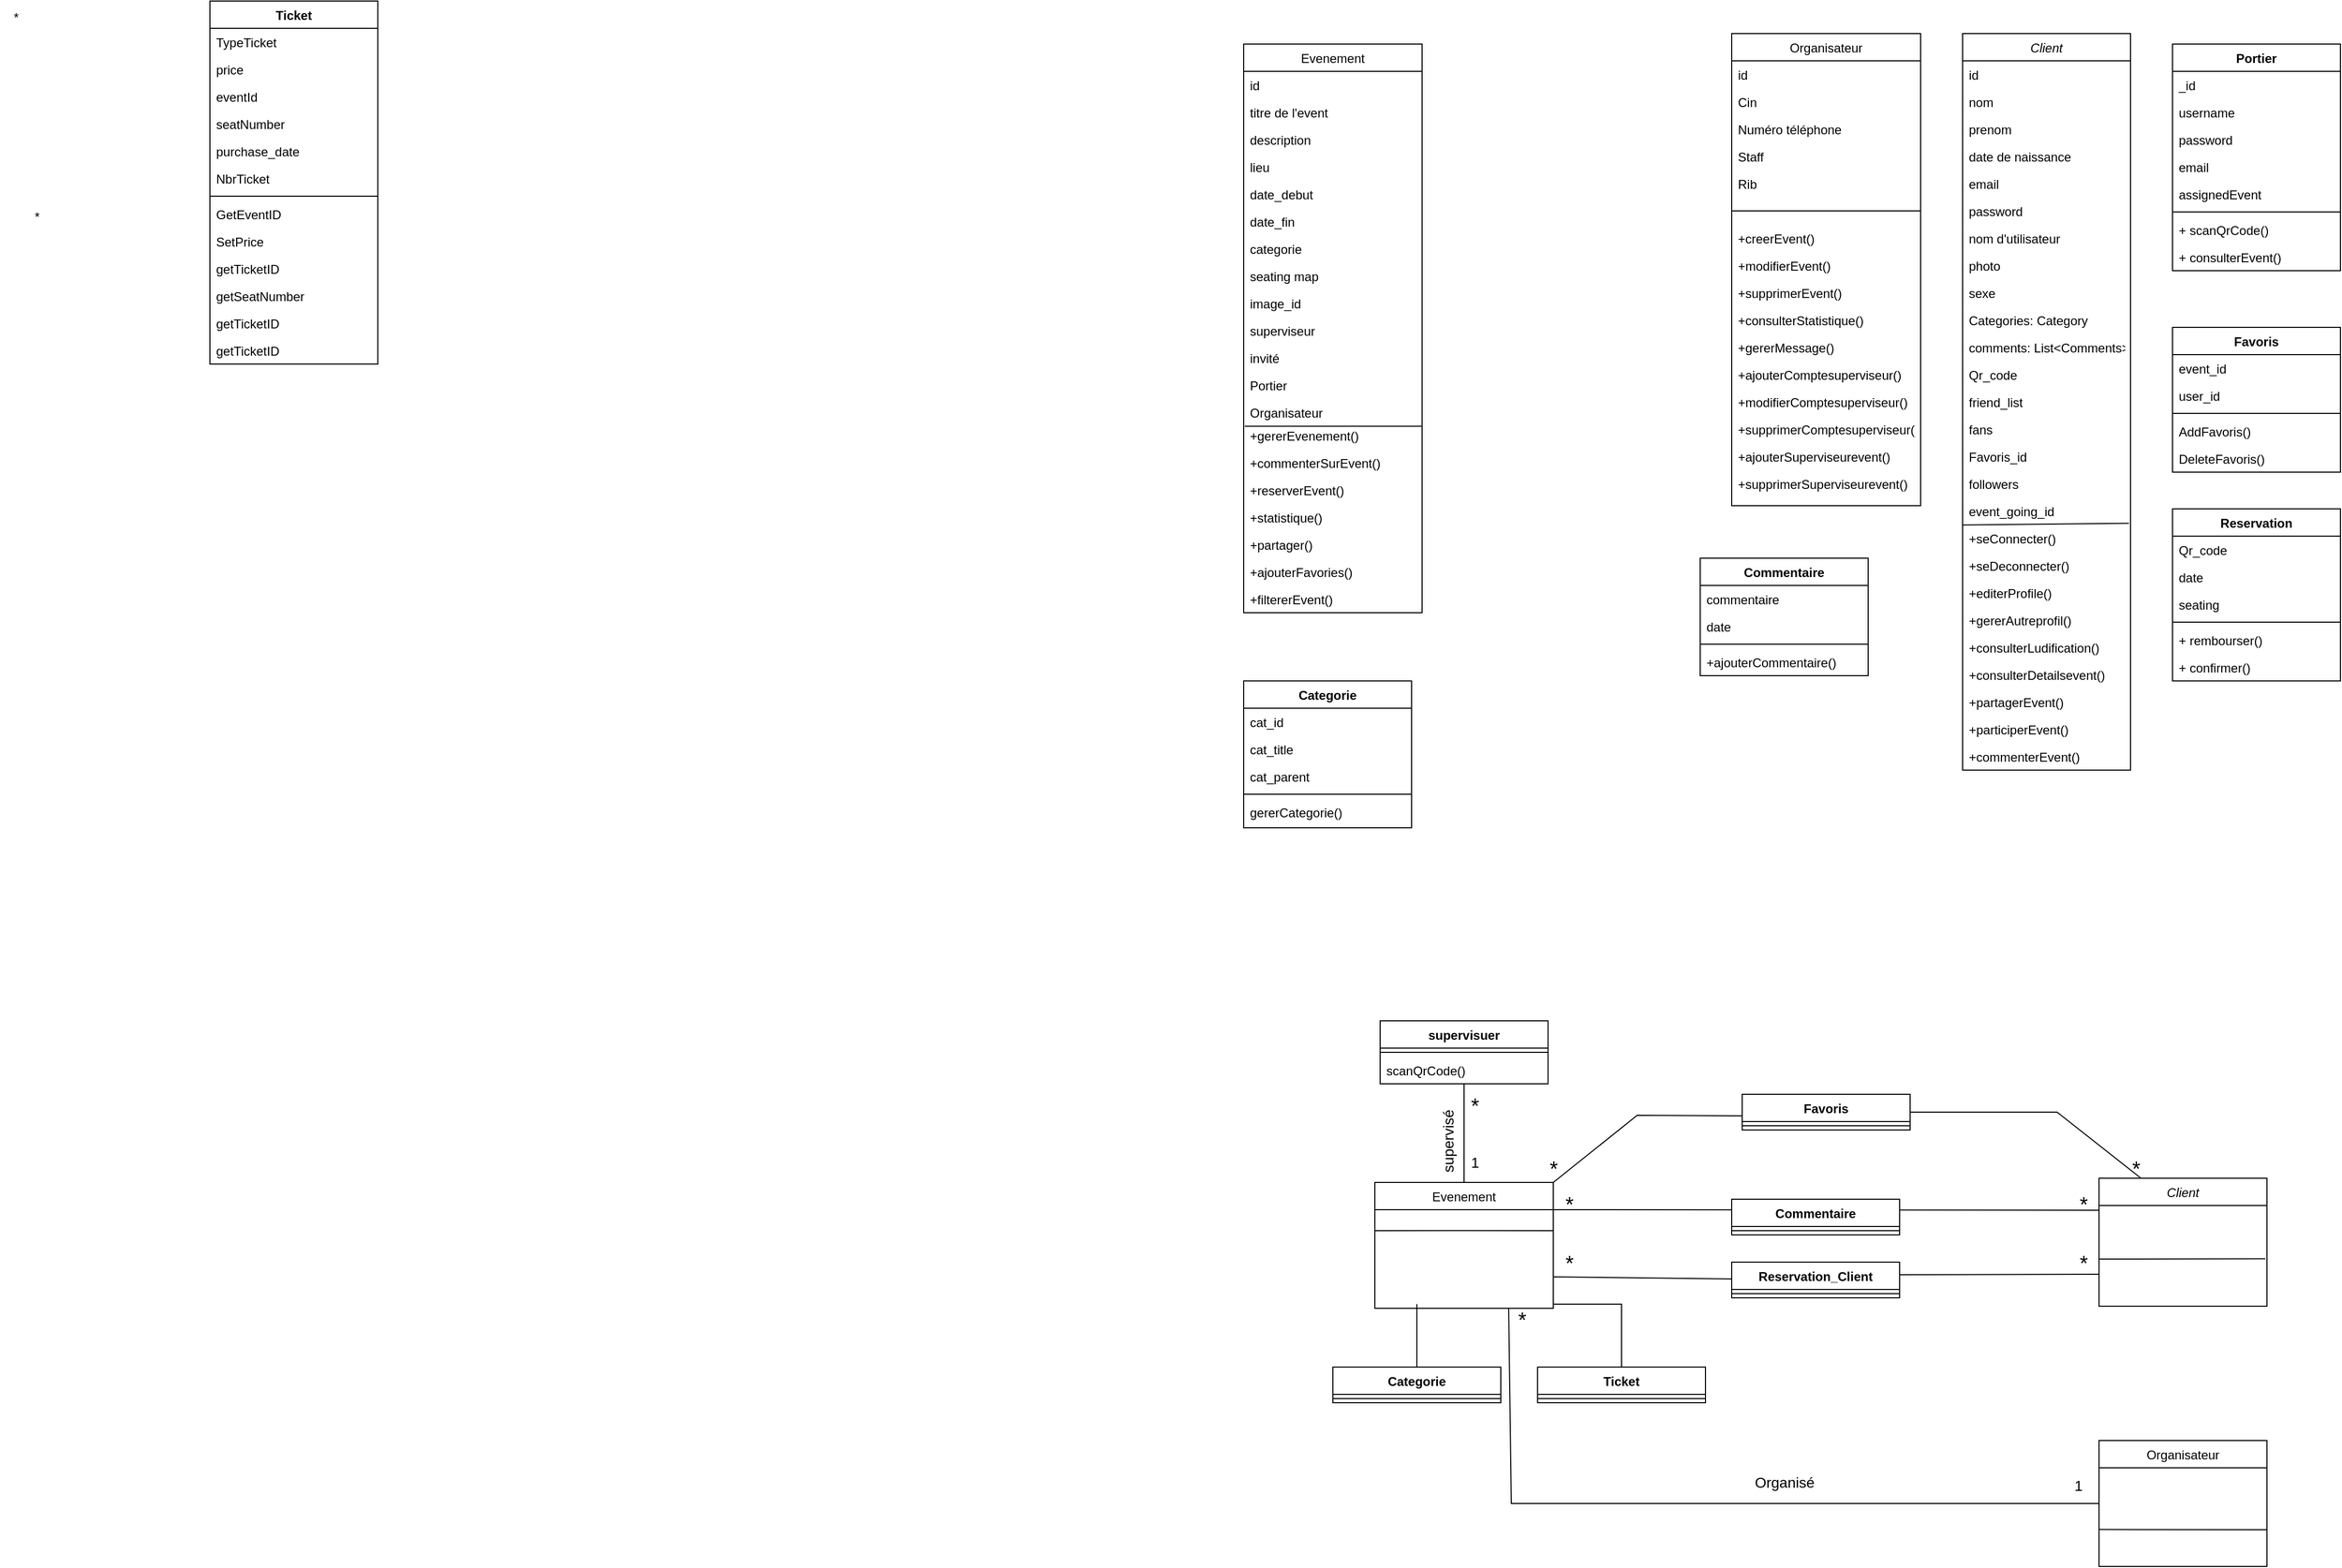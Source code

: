 <mxfile version="20.8.20" type="github">
  <diagram id="C5RBs43oDa-KdzZeNtuy" name="Page-1">
    <mxGraphModel dx="3391" dy="1147" grid="1" gridSize="10" guides="1" tooltips="1" connect="1" arrows="1" fold="1" page="1" pageScale="1" pageWidth="1169" pageHeight="827" math="0" shadow="0">
      <root>
        <mxCell id="WIyWlLk6GJQsqaUBKTNV-0" />
        <mxCell id="WIyWlLk6GJQsqaUBKTNV-1" parent="WIyWlLk6GJQsqaUBKTNV-0" />
        <mxCell id="lZmtQ1H5wP_6aCsop2Vp-0" value="*" style="text;html=1;align=center;verticalAlign=middle;resizable=0;points=[];autosize=1;strokeColor=none;fillColor=none;" parent="WIyWlLk6GJQsqaUBKTNV-1" vertex="1">
          <mxGeometry x="-1130" y="10" width="30" height="30" as="geometry" />
        </mxCell>
        <mxCell id="lZmtQ1H5wP_6aCsop2Vp-1" value="Favoris" style="swimlane;fontStyle=1;align=center;verticalAlign=top;childLayout=stackLayout;horizontal=1;startSize=26;horizontalStack=0;resizeParent=1;resizeParentMax=0;resizeLast=0;collapsible=1;marginBottom=0;" parent="WIyWlLk6GJQsqaUBKTNV-1" vertex="1">
          <mxGeometry x="940" y="320" width="160" height="138" as="geometry" />
        </mxCell>
        <mxCell id="lZmtQ1H5wP_6aCsop2Vp-3" value="event_id" style="text;strokeColor=none;fillColor=none;align=left;verticalAlign=top;spacingLeft=4;spacingRight=4;overflow=hidden;rotatable=0;points=[[0,0.5],[1,0.5]];portConstraint=eastwest;" parent="lZmtQ1H5wP_6aCsop2Vp-1" vertex="1">
          <mxGeometry y="26" width="160" height="26" as="geometry" />
        </mxCell>
        <mxCell id="lZmtQ1H5wP_6aCsop2Vp-4" value="user_id" style="text;strokeColor=none;fillColor=none;align=left;verticalAlign=top;spacingLeft=4;spacingRight=4;overflow=hidden;rotatable=0;points=[[0,0.5],[1,0.5]];portConstraint=eastwest;" parent="lZmtQ1H5wP_6aCsop2Vp-1" vertex="1">
          <mxGeometry y="52" width="160" height="26" as="geometry" />
        </mxCell>
        <mxCell id="lZmtQ1H5wP_6aCsop2Vp-5" value="" style="line;strokeWidth=1;fillColor=none;align=left;verticalAlign=middle;spacingTop=-1;spacingLeft=3;spacingRight=3;rotatable=0;labelPosition=right;points=[];portConstraint=eastwest;strokeColor=inherit;" parent="lZmtQ1H5wP_6aCsop2Vp-1" vertex="1">
          <mxGeometry y="78" width="160" height="8" as="geometry" />
        </mxCell>
        <mxCell id="lZmtQ1H5wP_6aCsop2Vp-6" value="AddFavoris()" style="text;strokeColor=none;fillColor=none;align=left;verticalAlign=top;spacingLeft=4;spacingRight=4;overflow=hidden;rotatable=0;points=[[0,0.5],[1,0.5]];portConstraint=eastwest;" parent="lZmtQ1H5wP_6aCsop2Vp-1" vertex="1">
          <mxGeometry y="86" width="160" height="26" as="geometry" />
        </mxCell>
        <mxCell id="lZmtQ1H5wP_6aCsop2Vp-7" value="DeleteFavoris()" style="text;strokeColor=none;fillColor=none;align=left;verticalAlign=top;spacingLeft=4;spacingRight=4;overflow=hidden;rotatable=0;points=[[0,0.5],[1,0.5]];portConstraint=eastwest;" parent="lZmtQ1H5wP_6aCsop2Vp-1" vertex="1">
          <mxGeometry y="112" width="160" height="26" as="geometry" />
        </mxCell>
        <mxCell id="lZmtQ1H5wP_6aCsop2Vp-8" value="*" style="text;html=1;align=center;verticalAlign=middle;resizable=0;points=[];autosize=1;strokeColor=none;fillColor=none;" parent="WIyWlLk6GJQsqaUBKTNV-1" vertex="1">
          <mxGeometry x="-1110" y="200" width="30" height="30" as="geometry" />
        </mxCell>
        <mxCell id="lZmtQ1H5wP_6aCsop2Vp-9" value="Categorie" style="swimlane;fontStyle=1;align=center;verticalAlign=top;childLayout=stackLayout;horizontal=1;startSize=26;horizontalStack=0;resizeParent=1;resizeParentMax=0;resizeLast=0;collapsible=1;marginBottom=0;" parent="WIyWlLk6GJQsqaUBKTNV-1" vertex="1">
          <mxGeometry x="55" y="657" width="160" height="140" as="geometry" />
        </mxCell>
        <mxCell id="lZmtQ1H5wP_6aCsop2Vp-10" value="cat_id" style="text;strokeColor=none;fillColor=none;align=left;verticalAlign=top;spacingLeft=4;spacingRight=4;overflow=hidden;rotatable=0;points=[[0,0.5],[1,0.5]];portConstraint=eastwest;" parent="lZmtQ1H5wP_6aCsop2Vp-9" vertex="1">
          <mxGeometry y="26" width="160" height="26" as="geometry" />
        </mxCell>
        <mxCell id="lZmtQ1H5wP_6aCsop2Vp-11" value="cat_title" style="text;strokeColor=none;fillColor=none;align=left;verticalAlign=top;spacingLeft=4;spacingRight=4;overflow=hidden;rotatable=0;points=[[0,0.5],[1,0.5]];portConstraint=eastwest;" parent="lZmtQ1H5wP_6aCsop2Vp-9" vertex="1">
          <mxGeometry y="52" width="160" height="26" as="geometry" />
        </mxCell>
        <mxCell id="lZmtQ1H5wP_6aCsop2Vp-12" value="cat_parent&#xa;" style="text;strokeColor=none;fillColor=none;align=left;verticalAlign=top;spacingLeft=4;spacingRight=4;overflow=hidden;rotatable=0;points=[[0,0.5],[1,0.5]];portConstraint=eastwest;" parent="lZmtQ1H5wP_6aCsop2Vp-9" vertex="1">
          <mxGeometry y="78" width="160" height="26" as="geometry" />
        </mxCell>
        <mxCell id="lZmtQ1H5wP_6aCsop2Vp-13" value="" style="line;strokeWidth=1;fillColor=none;align=left;verticalAlign=middle;spacingTop=-1;spacingLeft=3;spacingRight=3;rotatable=0;labelPosition=right;points=[];portConstraint=eastwest;strokeColor=inherit;" parent="lZmtQ1H5wP_6aCsop2Vp-9" vertex="1">
          <mxGeometry y="104" width="160" height="8" as="geometry" />
        </mxCell>
        <mxCell id="lZmtQ1H5wP_6aCsop2Vp-16" value="gererCategorie()" style="text;strokeColor=none;fillColor=none;align=left;verticalAlign=top;spacingLeft=4;spacingRight=4;overflow=hidden;rotatable=0;points=[[0,0.5],[1,0.5]];portConstraint=eastwest;" parent="lZmtQ1H5wP_6aCsop2Vp-9" vertex="1">
          <mxGeometry y="112" width="160" height="28" as="geometry" />
        </mxCell>
        <mxCell id="lZmtQ1H5wP_6aCsop2Vp-17" value="Evenement" style="swimlane;fontStyle=0;align=center;verticalAlign=top;childLayout=stackLayout;horizontal=1;startSize=26;horizontalStack=0;resizeParent=1;resizeLast=0;collapsible=1;marginBottom=0;rounded=0;shadow=0;strokeWidth=1;" parent="WIyWlLk6GJQsqaUBKTNV-1" vertex="1">
          <mxGeometry x="55" y="50" width="170" height="542" as="geometry">
            <mxRectangle x="550" y="140" width="160" height="26" as="alternateBounds" />
          </mxGeometry>
        </mxCell>
        <mxCell id="lZmtQ1H5wP_6aCsop2Vp-18" value="id" style="text;align=left;verticalAlign=top;spacingLeft=4;spacingRight=4;overflow=hidden;rotatable=0;points=[[0,0.5],[1,0.5]];portConstraint=eastwest;" parent="lZmtQ1H5wP_6aCsop2Vp-17" vertex="1">
          <mxGeometry y="26" width="170" height="26" as="geometry" />
        </mxCell>
        <mxCell id="lZmtQ1H5wP_6aCsop2Vp-19" value="titre de l&#39;event" style="text;align=left;verticalAlign=top;spacingLeft=4;spacingRight=4;overflow=hidden;rotatable=0;points=[[0,0.5],[1,0.5]];portConstraint=eastwest;rounded=0;shadow=0;html=0;" parent="lZmtQ1H5wP_6aCsop2Vp-17" vertex="1">
          <mxGeometry y="52" width="170" height="26" as="geometry" />
        </mxCell>
        <mxCell id="lZmtQ1H5wP_6aCsop2Vp-20" value="description" style="text;align=left;verticalAlign=top;spacingLeft=4;spacingRight=4;overflow=hidden;rotatable=0;points=[[0,0.5],[1,0.5]];portConstraint=eastwest;rounded=0;shadow=0;html=0;" parent="lZmtQ1H5wP_6aCsop2Vp-17" vertex="1">
          <mxGeometry y="78" width="170" height="26" as="geometry" />
        </mxCell>
        <mxCell id="jZ8oxcnhQq2OSQlXtg_j-2" value="lieu" style="text;align=left;verticalAlign=top;spacingLeft=4;spacingRight=4;overflow=hidden;rotatable=0;points=[[0,0.5],[1,0.5]];portConstraint=eastwest;rounded=0;shadow=0;html=0;" parent="lZmtQ1H5wP_6aCsop2Vp-17" vertex="1">
          <mxGeometry y="104" width="170" height="26" as="geometry" />
        </mxCell>
        <mxCell id="lZmtQ1H5wP_6aCsop2Vp-21" value="date_debut" style="text;align=left;verticalAlign=top;spacingLeft=4;spacingRight=4;overflow=hidden;rotatable=0;points=[[0,0.5],[1,0.5]];portConstraint=eastwest;rounded=0;shadow=0;html=0;" parent="lZmtQ1H5wP_6aCsop2Vp-17" vertex="1">
          <mxGeometry y="130" width="170" height="26" as="geometry" />
        </mxCell>
        <mxCell id="lZmtQ1H5wP_6aCsop2Vp-22" value="date_fin" style="text;align=left;verticalAlign=top;spacingLeft=4;spacingRight=4;overflow=hidden;rotatable=0;points=[[0,0.5],[1,0.5]];portConstraint=eastwest;rounded=0;shadow=0;html=0;" parent="lZmtQ1H5wP_6aCsop2Vp-17" vertex="1">
          <mxGeometry y="156" width="170" height="26" as="geometry" />
        </mxCell>
        <mxCell id="lZmtQ1H5wP_6aCsop2Vp-23" value="categorie" style="text;align=left;verticalAlign=top;spacingLeft=4;spacingRight=4;overflow=hidden;rotatable=0;points=[[0,0.5],[1,0.5]];portConstraint=eastwest;" parent="lZmtQ1H5wP_6aCsop2Vp-17" vertex="1">
          <mxGeometry y="182" width="170" height="26" as="geometry" />
        </mxCell>
        <mxCell id="lZmtQ1H5wP_6aCsop2Vp-24" value="seating map" style="text;align=left;verticalAlign=top;spacingLeft=4;spacingRight=4;overflow=hidden;rotatable=0;points=[[0,0.5],[1,0.5]];portConstraint=eastwest;" parent="lZmtQ1H5wP_6aCsop2Vp-17" vertex="1">
          <mxGeometry y="208" width="170" height="26" as="geometry" />
        </mxCell>
        <mxCell id="lZmtQ1H5wP_6aCsop2Vp-25" value="image_id&#xa;" style="text;align=left;verticalAlign=top;spacingLeft=4;spacingRight=4;overflow=hidden;rotatable=0;points=[[0,0.5],[1,0.5]];portConstraint=eastwest;" parent="lZmtQ1H5wP_6aCsop2Vp-17" vertex="1">
          <mxGeometry y="234" width="170" height="26" as="geometry" />
        </mxCell>
        <mxCell id="lZmtQ1H5wP_6aCsop2Vp-26" value="superviseur" style="text;align=left;verticalAlign=top;spacingLeft=4;spacingRight=4;overflow=hidden;rotatable=0;points=[[0,0.5],[1,0.5]];portConstraint=eastwest;" parent="lZmtQ1H5wP_6aCsop2Vp-17" vertex="1">
          <mxGeometry y="260" width="170" height="26" as="geometry" />
        </mxCell>
        <mxCell id="lZmtQ1H5wP_6aCsop2Vp-27" value="invité" style="text;align=left;verticalAlign=top;spacingLeft=4;spacingRight=4;overflow=hidden;rotatable=0;points=[[0,0.5],[1,0.5]];portConstraint=eastwest;" parent="lZmtQ1H5wP_6aCsop2Vp-17" vertex="1">
          <mxGeometry y="286" width="170" height="26" as="geometry" />
        </mxCell>
        <mxCell id="lZmtQ1H5wP_6aCsop2Vp-28" value="Portier" style="text;align=left;verticalAlign=top;spacingLeft=4;spacingRight=4;overflow=hidden;rotatable=0;points=[[0,0.5],[1,0.5]];portConstraint=eastwest;" parent="lZmtQ1H5wP_6aCsop2Vp-17" vertex="1">
          <mxGeometry y="312" width="170" height="26" as="geometry" />
        </mxCell>
        <mxCell id="lZmtQ1H5wP_6aCsop2Vp-31" value="Organisateur" style="text;align=left;verticalAlign=top;spacingLeft=4;spacingRight=4;overflow=hidden;rotatable=0;points=[[0,0.5],[1,0.5]];portConstraint=eastwest;" parent="lZmtQ1H5wP_6aCsop2Vp-17" vertex="1">
          <mxGeometry y="338" width="170" height="22" as="geometry" />
        </mxCell>
        <mxCell id="lZmtQ1H5wP_6aCsop2Vp-33" value="+gererEvenement()" style="text;strokeColor=none;fillColor=none;align=left;verticalAlign=top;spacingLeft=4;spacingRight=4;overflow=hidden;rotatable=0;points=[[0,0.5],[1,0.5]];portConstraint=eastwest;" parent="lZmtQ1H5wP_6aCsop2Vp-17" vertex="1">
          <mxGeometry y="360" width="170" height="26" as="geometry" />
        </mxCell>
        <mxCell id="jZ8oxcnhQq2OSQlXtg_j-3" value="" style="endArrow=none;html=1;rounded=0;exitX=0.006;exitY=0.165;exitDx=0;exitDy=0;exitPerimeter=0;entryX=1;entryY=0.165;entryDx=0;entryDy=0;entryPerimeter=0;" parent="lZmtQ1H5wP_6aCsop2Vp-17" source="lZmtQ1H5wP_6aCsop2Vp-33" target="lZmtQ1H5wP_6aCsop2Vp-33" edge="1">
          <mxGeometry width="50" height="50" relative="1" as="geometry">
            <mxPoint x="180" y="460" as="sourcePoint" />
            <mxPoint x="230" y="410" as="targetPoint" />
          </mxGeometry>
        </mxCell>
        <mxCell id="jZ8oxcnhQq2OSQlXtg_j-4" value="+commenterSurEvent()" style="text;strokeColor=none;fillColor=none;align=left;verticalAlign=top;spacingLeft=4;spacingRight=4;overflow=hidden;rotatable=0;points=[[0,0.5],[1,0.5]];portConstraint=eastwest;" parent="lZmtQ1H5wP_6aCsop2Vp-17" vertex="1">
          <mxGeometry y="386" width="170" height="26" as="geometry" />
        </mxCell>
        <mxCell id="jZ8oxcnhQq2OSQlXtg_j-5" value="+reserverEvent()" style="text;strokeColor=none;fillColor=none;align=left;verticalAlign=top;spacingLeft=4;spacingRight=4;overflow=hidden;rotatable=0;points=[[0,0.5],[1,0.5]];portConstraint=eastwest;" parent="lZmtQ1H5wP_6aCsop2Vp-17" vertex="1">
          <mxGeometry y="412" width="170" height="26" as="geometry" />
        </mxCell>
        <mxCell id="jZ8oxcnhQq2OSQlXtg_j-6" value="+statistique()" style="text;strokeColor=none;fillColor=none;align=left;verticalAlign=top;spacingLeft=4;spacingRight=4;overflow=hidden;rotatable=0;points=[[0,0.5],[1,0.5]];portConstraint=eastwest;" parent="lZmtQ1H5wP_6aCsop2Vp-17" vertex="1">
          <mxGeometry y="438" width="170" height="26" as="geometry" />
        </mxCell>
        <mxCell id="jZ8oxcnhQq2OSQlXtg_j-7" value="+partager()" style="text;strokeColor=none;fillColor=none;align=left;verticalAlign=top;spacingLeft=4;spacingRight=4;overflow=hidden;rotatable=0;points=[[0,0.5],[1,0.5]];portConstraint=eastwest;" parent="lZmtQ1H5wP_6aCsop2Vp-17" vertex="1">
          <mxGeometry y="464" width="170" height="26" as="geometry" />
        </mxCell>
        <mxCell id="jZ8oxcnhQq2OSQlXtg_j-8" value="+ajouterFavories()" style="text;strokeColor=none;fillColor=none;align=left;verticalAlign=top;spacingLeft=4;spacingRight=4;overflow=hidden;rotatable=0;points=[[0,0.5],[1,0.5]];portConstraint=eastwest;" parent="lZmtQ1H5wP_6aCsop2Vp-17" vertex="1">
          <mxGeometry y="490" width="170" height="26" as="geometry" />
        </mxCell>
        <mxCell id="jZ8oxcnhQq2OSQlXtg_j-9" value="+filtererEvent()" style="text;strokeColor=none;fillColor=none;align=left;verticalAlign=top;spacingLeft=4;spacingRight=4;overflow=hidden;rotatable=0;points=[[0,0.5],[1,0.5]];portConstraint=eastwest;" parent="lZmtQ1H5wP_6aCsop2Vp-17" vertex="1">
          <mxGeometry y="516" width="170" height="26" as="geometry" />
        </mxCell>
        <mxCell id="lZmtQ1H5wP_6aCsop2Vp-57" value="Ticket" style="swimlane;fontStyle=1;align=center;verticalAlign=top;childLayout=stackLayout;horizontal=1;startSize=26;horizontalStack=0;resizeParent=1;resizeParentMax=0;resizeLast=0;collapsible=1;marginBottom=0;" parent="WIyWlLk6GJQsqaUBKTNV-1" vertex="1">
          <mxGeometry x="-930" y="9" width="160" height="346" as="geometry" />
        </mxCell>
        <mxCell id="lZmtQ1H5wP_6aCsop2Vp-58" value="TypeTicket&#xa;" style="text;strokeColor=none;fillColor=none;align=left;verticalAlign=top;spacingLeft=4;spacingRight=4;overflow=hidden;rotatable=0;points=[[0,0.5],[1,0.5]];portConstraint=eastwest;" parent="lZmtQ1H5wP_6aCsop2Vp-57" vertex="1">
          <mxGeometry y="26" width="160" height="26" as="geometry" />
        </mxCell>
        <mxCell id="lZmtQ1H5wP_6aCsop2Vp-59" value="price" style="text;strokeColor=none;fillColor=none;align=left;verticalAlign=top;spacingLeft=4;spacingRight=4;overflow=hidden;rotatable=0;points=[[0,0.5],[1,0.5]];portConstraint=eastwest;" parent="lZmtQ1H5wP_6aCsop2Vp-57" vertex="1">
          <mxGeometry y="52" width="160" height="26" as="geometry" />
        </mxCell>
        <mxCell id="lZmtQ1H5wP_6aCsop2Vp-60" value="eventId" style="text;strokeColor=none;fillColor=none;align=left;verticalAlign=top;spacingLeft=4;spacingRight=4;overflow=hidden;rotatable=0;points=[[0,0.5],[1,0.5]];portConstraint=eastwest;" parent="lZmtQ1H5wP_6aCsop2Vp-57" vertex="1">
          <mxGeometry y="78" width="160" height="26" as="geometry" />
        </mxCell>
        <mxCell id="lZmtQ1H5wP_6aCsop2Vp-61" value="seatNumber" style="text;strokeColor=none;fillColor=none;align=left;verticalAlign=top;spacingLeft=4;spacingRight=4;overflow=hidden;rotatable=0;points=[[0,0.5],[1,0.5]];portConstraint=eastwest;" parent="lZmtQ1H5wP_6aCsop2Vp-57" vertex="1">
          <mxGeometry y="104" width="160" height="26" as="geometry" />
        </mxCell>
        <mxCell id="lZmtQ1H5wP_6aCsop2Vp-62" value="purchase_date" style="text;strokeColor=none;fillColor=none;align=left;verticalAlign=top;spacingLeft=4;spacingRight=4;overflow=hidden;rotatable=0;points=[[0,0.5],[1,0.5]];portConstraint=eastwest;" parent="lZmtQ1H5wP_6aCsop2Vp-57" vertex="1">
          <mxGeometry y="130" width="160" height="26" as="geometry" />
        </mxCell>
        <mxCell id="lZmtQ1H5wP_6aCsop2Vp-63" value="NbrTicket" style="text;strokeColor=none;fillColor=none;align=left;verticalAlign=top;spacingLeft=4;spacingRight=4;overflow=hidden;rotatable=0;points=[[0,0.5],[1,0.5]];portConstraint=eastwest;" parent="lZmtQ1H5wP_6aCsop2Vp-57" vertex="1">
          <mxGeometry y="156" width="160" height="26" as="geometry" />
        </mxCell>
        <mxCell id="lZmtQ1H5wP_6aCsop2Vp-64" value="" style="line;strokeWidth=1;fillColor=none;align=left;verticalAlign=middle;spacingTop=-1;spacingLeft=3;spacingRight=3;rotatable=0;labelPosition=right;points=[];portConstraint=eastwest;strokeColor=inherit;" parent="lZmtQ1H5wP_6aCsop2Vp-57" vertex="1">
          <mxGeometry y="182" width="160" height="8" as="geometry" />
        </mxCell>
        <mxCell id="lZmtQ1H5wP_6aCsop2Vp-65" value="GetEventID" style="text;strokeColor=none;fillColor=none;align=left;verticalAlign=top;spacingLeft=4;spacingRight=4;overflow=hidden;rotatable=0;points=[[0,0.5],[1,0.5]];portConstraint=eastwest;" parent="lZmtQ1H5wP_6aCsop2Vp-57" vertex="1">
          <mxGeometry y="190" width="160" height="26" as="geometry" />
        </mxCell>
        <mxCell id="lZmtQ1H5wP_6aCsop2Vp-66" value="SetPrice" style="text;strokeColor=none;fillColor=none;align=left;verticalAlign=top;spacingLeft=4;spacingRight=4;overflow=hidden;rotatable=0;points=[[0,0.5],[1,0.5]];portConstraint=eastwest;" parent="lZmtQ1H5wP_6aCsop2Vp-57" vertex="1">
          <mxGeometry y="216" width="160" height="26" as="geometry" />
        </mxCell>
        <mxCell id="lZmtQ1H5wP_6aCsop2Vp-67" value="getTicketID" style="text;strokeColor=none;fillColor=none;align=left;verticalAlign=top;spacingLeft=4;spacingRight=4;overflow=hidden;rotatable=0;points=[[0,0.5],[1,0.5]];portConstraint=eastwest;" parent="lZmtQ1H5wP_6aCsop2Vp-57" vertex="1">
          <mxGeometry y="242" width="160" height="26" as="geometry" />
        </mxCell>
        <mxCell id="lZmtQ1H5wP_6aCsop2Vp-68" value="getSeatNumber" style="text;strokeColor=none;fillColor=none;align=left;verticalAlign=top;spacingLeft=4;spacingRight=4;overflow=hidden;rotatable=0;points=[[0,0.5],[1,0.5]];portConstraint=eastwest;" parent="lZmtQ1H5wP_6aCsop2Vp-57" vertex="1">
          <mxGeometry y="268" width="160" height="26" as="geometry" />
        </mxCell>
        <mxCell id="lZmtQ1H5wP_6aCsop2Vp-69" value="getTicketID" style="text;strokeColor=none;fillColor=none;align=left;verticalAlign=top;spacingLeft=4;spacingRight=4;overflow=hidden;rotatable=0;points=[[0,0.5],[1,0.5]];portConstraint=eastwest;" parent="lZmtQ1H5wP_6aCsop2Vp-57" vertex="1">
          <mxGeometry y="294" width="160" height="26" as="geometry" />
        </mxCell>
        <mxCell id="lZmtQ1H5wP_6aCsop2Vp-70" value="getTicketID" style="text;strokeColor=none;fillColor=none;align=left;verticalAlign=top;spacingLeft=4;spacingRight=4;overflow=hidden;rotatable=0;points=[[0,0.5],[1,0.5]];portConstraint=eastwest;" parent="lZmtQ1H5wP_6aCsop2Vp-57" vertex="1">
          <mxGeometry y="320" width="160" height="26" as="geometry" />
        </mxCell>
        <mxCell id="lZmtQ1H5wP_6aCsop2Vp-71" value="Client" style="swimlane;fontStyle=2;align=center;verticalAlign=top;childLayout=stackLayout;horizontal=1;startSize=26;horizontalStack=0;resizeParent=1;resizeLast=0;collapsible=1;marginBottom=0;rounded=0;shadow=0;strokeWidth=1;" parent="WIyWlLk6GJQsqaUBKTNV-1" vertex="1">
          <mxGeometry x="740" y="40" width="160" height="702" as="geometry">
            <mxRectangle x="230" y="140" width="160" height="26" as="alternateBounds" />
          </mxGeometry>
        </mxCell>
        <mxCell id="lZmtQ1H5wP_6aCsop2Vp-72" value="id" style="text;align=left;verticalAlign=top;spacingLeft=4;spacingRight=4;overflow=hidden;rotatable=0;points=[[0,0.5],[1,0.5]];portConstraint=eastwest;" parent="lZmtQ1H5wP_6aCsop2Vp-71" vertex="1">
          <mxGeometry y="26" width="160" height="26" as="geometry" />
        </mxCell>
        <mxCell id="lZmtQ1H5wP_6aCsop2Vp-73" value="nom" style="text;align=left;verticalAlign=top;spacingLeft=4;spacingRight=4;overflow=hidden;rotatable=0;points=[[0,0.5],[1,0.5]];portConstraint=eastwest;rounded=0;shadow=0;html=0;" parent="lZmtQ1H5wP_6aCsop2Vp-71" vertex="1">
          <mxGeometry y="52" width="160" height="26" as="geometry" />
        </mxCell>
        <mxCell id="lZmtQ1H5wP_6aCsop2Vp-74" value="prenom" style="text;align=left;verticalAlign=top;spacingLeft=4;spacingRight=4;overflow=hidden;rotatable=0;points=[[0,0.5],[1,0.5]];portConstraint=eastwest;rounded=0;shadow=0;html=0;" parent="lZmtQ1H5wP_6aCsop2Vp-71" vertex="1">
          <mxGeometry y="78" width="160" height="26" as="geometry" />
        </mxCell>
        <mxCell id="lZmtQ1H5wP_6aCsop2Vp-75" value="date de naissance" style="text;align=left;verticalAlign=top;spacingLeft=4;spacingRight=4;overflow=hidden;rotatable=0;points=[[0,0.5],[1,0.5]];portConstraint=eastwest;" parent="lZmtQ1H5wP_6aCsop2Vp-71" vertex="1">
          <mxGeometry y="104" width="160" height="26" as="geometry" />
        </mxCell>
        <mxCell id="lZmtQ1H5wP_6aCsop2Vp-76" value="email" style="text;align=left;verticalAlign=top;spacingLeft=4;spacingRight=4;overflow=hidden;rotatable=0;points=[[0,0.5],[1,0.5]];portConstraint=eastwest;" parent="lZmtQ1H5wP_6aCsop2Vp-71" vertex="1">
          <mxGeometry y="130" width="160" height="26" as="geometry" />
        </mxCell>
        <mxCell id="lZmtQ1H5wP_6aCsop2Vp-77" value="" style="endArrow=none;html=1;rounded=0;exitX=0.001;exitY=0.014;exitDx=0;exitDy=0;exitPerimeter=0;entryX=0.991;entryY=-0.046;entryDx=0;entryDy=0;entryPerimeter=0;" parent="lZmtQ1H5wP_6aCsop2Vp-71" source="lZmtQ1H5wP_6aCsop2Vp-91" target="lZmtQ1H5wP_6aCsop2Vp-91" edge="1">
          <mxGeometry width="50" height="50" relative="1" as="geometry">
            <mxPoint y="390" as="sourcePoint" />
            <mxPoint x="160" y="450" as="targetPoint" />
            <Array as="points" />
          </mxGeometry>
        </mxCell>
        <mxCell id="lZmtQ1H5wP_6aCsop2Vp-78" value="password" style="text;align=left;verticalAlign=top;spacingLeft=4;spacingRight=4;overflow=hidden;rotatable=0;points=[[0,0.5],[1,0.5]];portConstraint=eastwest;" parent="lZmtQ1H5wP_6aCsop2Vp-71" vertex="1">
          <mxGeometry y="156" width="160" height="26" as="geometry" />
        </mxCell>
        <mxCell id="lZmtQ1H5wP_6aCsop2Vp-79" value="nom d&#39;utilisateur" style="text;align=left;verticalAlign=top;spacingLeft=4;spacingRight=4;overflow=hidden;rotatable=0;points=[[0,0.5],[1,0.5]];portConstraint=eastwest;" parent="lZmtQ1H5wP_6aCsop2Vp-71" vertex="1">
          <mxGeometry y="182" width="160" height="26" as="geometry" />
        </mxCell>
        <mxCell id="lZmtQ1H5wP_6aCsop2Vp-80" value="photo" style="text;align=left;verticalAlign=top;spacingLeft=4;spacingRight=4;overflow=hidden;rotatable=0;points=[[0,0.5],[1,0.5]];portConstraint=eastwest;" parent="lZmtQ1H5wP_6aCsop2Vp-71" vertex="1">
          <mxGeometry y="208" width="160" height="26" as="geometry" />
        </mxCell>
        <mxCell id="lZmtQ1H5wP_6aCsop2Vp-81" value="sexe" style="text;align=left;verticalAlign=top;spacingLeft=4;spacingRight=4;overflow=hidden;rotatable=0;points=[[0,0.5],[1,0.5]];portConstraint=eastwest;" parent="lZmtQ1H5wP_6aCsop2Vp-71" vertex="1">
          <mxGeometry y="234" width="160" height="26" as="geometry" />
        </mxCell>
        <mxCell id="lZmtQ1H5wP_6aCsop2Vp-82" value="Categories: Category" style="text;align=left;verticalAlign=top;spacingLeft=4;spacingRight=4;overflow=hidden;rotatable=0;points=[[0,0.5],[1,0.5]];portConstraint=eastwest;" parent="lZmtQ1H5wP_6aCsop2Vp-71" vertex="1">
          <mxGeometry y="260" width="160" height="26" as="geometry" />
        </mxCell>
        <mxCell id="lZmtQ1H5wP_6aCsop2Vp-83" value="comments: List&lt;Comments&gt;" style="text;align=left;verticalAlign=top;spacingLeft=4;spacingRight=4;overflow=hidden;rotatable=0;points=[[0,0.5],[1,0.5]];portConstraint=eastwest;" parent="lZmtQ1H5wP_6aCsop2Vp-71" vertex="1">
          <mxGeometry y="286" width="160" height="26" as="geometry" />
        </mxCell>
        <mxCell id="lZmtQ1H5wP_6aCsop2Vp-84" value="Qr_code" style="text;align=left;verticalAlign=top;spacingLeft=4;spacingRight=4;overflow=hidden;rotatable=0;points=[[0,0.5],[1,0.5]];portConstraint=eastwest;" parent="lZmtQ1H5wP_6aCsop2Vp-71" vertex="1">
          <mxGeometry y="312" width="160" height="26" as="geometry" />
        </mxCell>
        <mxCell id="lZmtQ1H5wP_6aCsop2Vp-85" value="friend_list" style="text;align=left;verticalAlign=top;spacingLeft=4;spacingRight=4;overflow=hidden;rotatable=0;points=[[0,0.5],[1,0.5]];portConstraint=eastwest;" parent="lZmtQ1H5wP_6aCsop2Vp-71" vertex="1">
          <mxGeometry y="338" width="160" height="26" as="geometry" />
        </mxCell>
        <mxCell id="lZmtQ1H5wP_6aCsop2Vp-86" value="fans" style="text;align=left;verticalAlign=top;spacingLeft=4;spacingRight=4;overflow=hidden;rotatable=0;points=[[0,0.5],[1,0.5]];portConstraint=eastwest;" parent="lZmtQ1H5wP_6aCsop2Vp-71" vertex="1">
          <mxGeometry y="364" width="160" height="26" as="geometry" />
        </mxCell>
        <mxCell id="lZmtQ1H5wP_6aCsop2Vp-88" value="Favoris_id" style="text;align=left;verticalAlign=top;spacingLeft=4;spacingRight=4;overflow=hidden;rotatable=0;points=[[0,0.5],[1,0.5]];portConstraint=eastwest;" parent="lZmtQ1H5wP_6aCsop2Vp-71" vertex="1">
          <mxGeometry y="390" width="160" height="26" as="geometry" />
        </mxCell>
        <mxCell id="lZmtQ1H5wP_6aCsop2Vp-89" value="followers" style="text;align=left;verticalAlign=top;spacingLeft=4;spacingRight=4;overflow=hidden;rotatable=0;points=[[0,0.5],[1,0.5]];portConstraint=eastwest;" parent="lZmtQ1H5wP_6aCsop2Vp-71" vertex="1">
          <mxGeometry y="416" width="160" height="26" as="geometry" />
        </mxCell>
        <mxCell id="lZmtQ1H5wP_6aCsop2Vp-90" value="event_going_id" style="text;align=left;verticalAlign=top;spacingLeft=4;spacingRight=4;overflow=hidden;rotatable=0;points=[[0,0.5],[1,0.5]];portConstraint=eastwest;" parent="lZmtQ1H5wP_6aCsop2Vp-71" vertex="1">
          <mxGeometry y="442" width="160" height="26" as="geometry" />
        </mxCell>
        <mxCell id="lZmtQ1H5wP_6aCsop2Vp-91" value="+seConnecter()" style="text;align=left;verticalAlign=top;spacingLeft=4;spacingRight=4;overflow=hidden;rotatable=0;points=[[0,0.5],[1,0.5]];portConstraint=eastwest;" parent="lZmtQ1H5wP_6aCsop2Vp-71" vertex="1">
          <mxGeometry y="468" width="160" height="26" as="geometry" />
        </mxCell>
        <mxCell id="jZ8oxcnhQq2OSQlXtg_j-13" value="+seDeconnecter()" style="text;align=left;verticalAlign=top;spacingLeft=4;spacingRight=4;overflow=hidden;rotatable=0;points=[[0,0.5],[1,0.5]];portConstraint=eastwest;" parent="lZmtQ1H5wP_6aCsop2Vp-71" vertex="1">
          <mxGeometry y="494" width="160" height="26" as="geometry" />
        </mxCell>
        <mxCell id="jZ8oxcnhQq2OSQlXtg_j-12" value="+editerProfile()" style="text;align=left;verticalAlign=top;spacingLeft=4;spacingRight=4;overflow=hidden;rotatable=0;points=[[0,0.5],[1,0.5]];portConstraint=eastwest;" parent="lZmtQ1H5wP_6aCsop2Vp-71" vertex="1">
          <mxGeometry y="520" width="160" height="26" as="geometry" />
        </mxCell>
        <mxCell id="jZ8oxcnhQq2OSQlXtg_j-14" value="+gererAutreprofil()" style="text;align=left;verticalAlign=top;spacingLeft=4;spacingRight=4;overflow=hidden;rotatable=0;points=[[0,0.5],[1,0.5]];portConstraint=eastwest;" parent="lZmtQ1H5wP_6aCsop2Vp-71" vertex="1">
          <mxGeometry y="546" width="160" height="26" as="geometry" />
        </mxCell>
        <mxCell id="jZ8oxcnhQq2OSQlXtg_j-16" value="+consulterLudification()" style="text;align=left;verticalAlign=top;spacingLeft=4;spacingRight=4;overflow=hidden;rotatable=0;points=[[0,0.5],[1,0.5]];portConstraint=eastwest;" parent="lZmtQ1H5wP_6aCsop2Vp-71" vertex="1">
          <mxGeometry y="572" width="160" height="26" as="geometry" />
        </mxCell>
        <mxCell id="jZ8oxcnhQq2OSQlXtg_j-17" value="+consulterDetailsevent()" style="text;align=left;verticalAlign=top;spacingLeft=4;spacingRight=4;overflow=hidden;rotatable=0;points=[[0,0.5],[1,0.5]];portConstraint=eastwest;" parent="lZmtQ1H5wP_6aCsop2Vp-71" vertex="1">
          <mxGeometry y="598" width="160" height="26" as="geometry" />
        </mxCell>
        <mxCell id="jZ8oxcnhQq2OSQlXtg_j-43" value="+partagerEvent()" style="text;align=left;verticalAlign=top;spacingLeft=4;spacingRight=4;overflow=hidden;rotatable=0;points=[[0,0.5],[1,0.5]];portConstraint=eastwest;" parent="lZmtQ1H5wP_6aCsop2Vp-71" vertex="1">
          <mxGeometry y="624" width="160" height="26" as="geometry" />
        </mxCell>
        <mxCell id="jZ8oxcnhQq2OSQlXtg_j-44" value="+participerEvent()" style="text;align=left;verticalAlign=top;spacingLeft=4;spacingRight=4;overflow=hidden;rotatable=0;points=[[0,0.5],[1,0.5]];portConstraint=eastwest;" parent="lZmtQ1H5wP_6aCsop2Vp-71" vertex="1">
          <mxGeometry y="650" width="160" height="26" as="geometry" />
        </mxCell>
        <mxCell id="jZ8oxcnhQq2OSQlXtg_j-45" value="+commenterEvent()" style="text;align=left;verticalAlign=top;spacingLeft=4;spacingRight=4;overflow=hidden;rotatable=0;points=[[0,0.5],[1,0.5]];portConstraint=eastwest;" parent="lZmtQ1H5wP_6aCsop2Vp-71" vertex="1">
          <mxGeometry y="676" width="160" height="26" as="geometry" />
        </mxCell>
        <mxCell id="lZmtQ1H5wP_6aCsop2Vp-99" value="Reservation" style="swimlane;fontStyle=1;align=center;verticalAlign=top;childLayout=stackLayout;horizontal=1;startSize=26;horizontalStack=0;resizeParent=1;resizeParentMax=0;resizeLast=0;collapsible=1;marginBottom=0;html=0;" parent="WIyWlLk6GJQsqaUBKTNV-1" vertex="1">
          <mxGeometry x="940" y="493" width="160" height="164" as="geometry" />
        </mxCell>
        <mxCell id="lZmtQ1H5wP_6aCsop2Vp-102" value="Qr_code" style="text;strokeColor=none;fillColor=none;align=left;verticalAlign=top;spacingLeft=4;spacingRight=4;overflow=hidden;rotatable=0;points=[[0,0.5],[1,0.5]];portConstraint=eastwest;" parent="lZmtQ1H5wP_6aCsop2Vp-99" vertex="1">
          <mxGeometry y="26" width="160" height="26" as="geometry" />
        </mxCell>
        <mxCell id="lZmtQ1H5wP_6aCsop2Vp-103" value="date" style="text;strokeColor=none;fillColor=none;align=left;verticalAlign=top;spacingLeft=4;spacingRight=4;overflow=hidden;rotatable=0;points=[[0,0.5],[1,0.5]];portConstraint=eastwest;" parent="lZmtQ1H5wP_6aCsop2Vp-99" vertex="1">
          <mxGeometry y="52" width="160" height="26" as="geometry" />
        </mxCell>
        <mxCell id="lZmtQ1H5wP_6aCsop2Vp-104" value="seating" style="text;strokeColor=none;fillColor=none;align=left;verticalAlign=top;spacingLeft=4;spacingRight=4;overflow=hidden;rotatable=0;points=[[0,0.5],[1,0.5]];portConstraint=eastwest;" parent="lZmtQ1H5wP_6aCsop2Vp-99" vertex="1">
          <mxGeometry y="78" width="160" height="26" as="geometry" />
        </mxCell>
        <mxCell id="lZmtQ1H5wP_6aCsop2Vp-105" value="" style="line;strokeWidth=1;fillColor=none;align=left;verticalAlign=middle;spacingTop=-1;spacingLeft=3;spacingRight=3;rotatable=0;labelPosition=right;points=[];portConstraint=eastwest;strokeColor=inherit;html=0;" parent="lZmtQ1H5wP_6aCsop2Vp-99" vertex="1">
          <mxGeometry y="104" width="160" height="8" as="geometry" />
        </mxCell>
        <mxCell id="lZmtQ1H5wP_6aCsop2Vp-106" value="+ rembourser()" style="text;strokeColor=none;fillColor=none;align=left;verticalAlign=top;spacingLeft=4;spacingRight=4;overflow=hidden;rotatable=0;points=[[0,0.5],[1,0.5]];portConstraint=eastwest;" parent="lZmtQ1H5wP_6aCsop2Vp-99" vertex="1">
          <mxGeometry y="112" width="160" height="26" as="geometry" />
        </mxCell>
        <mxCell id="jZ8oxcnhQq2OSQlXtg_j-10" value="+ confirmer()" style="text;strokeColor=none;fillColor=none;align=left;verticalAlign=top;spacingLeft=4;spacingRight=4;overflow=hidden;rotatable=0;points=[[0,0.5],[1,0.5]];portConstraint=eastwest;" parent="lZmtQ1H5wP_6aCsop2Vp-99" vertex="1">
          <mxGeometry y="138" width="160" height="26" as="geometry" />
        </mxCell>
        <mxCell id="lZmtQ1H5wP_6aCsop2Vp-107" value="Commentaire" style="swimlane;fontStyle=1;align=center;verticalAlign=top;childLayout=stackLayout;horizontal=1;startSize=26;horizontalStack=0;resizeParent=1;resizeParentMax=0;resizeLast=0;collapsible=1;marginBottom=0;html=0;" parent="WIyWlLk6GJQsqaUBKTNV-1" vertex="1">
          <mxGeometry x="490" y="540" width="160" height="112" as="geometry" />
        </mxCell>
        <mxCell id="lZmtQ1H5wP_6aCsop2Vp-108" value="commentaire&#xa;" style="text;strokeColor=none;fillColor=none;align=left;verticalAlign=top;spacingLeft=4;spacingRight=4;overflow=hidden;rotatable=0;points=[[0,0.5],[1,0.5]];portConstraint=eastwest;" parent="lZmtQ1H5wP_6aCsop2Vp-107" vertex="1">
          <mxGeometry y="26" width="160" height="26" as="geometry" />
        </mxCell>
        <mxCell id="jZ8oxcnhQq2OSQlXtg_j-56" value="date" style="text;strokeColor=none;fillColor=none;align=left;verticalAlign=top;spacingLeft=4;spacingRight=4;overflow=hidden;rotatable=0;points=[[0,0.5],[1,0.5]];portConstraint=eastwest;" parent="lZmtQ1H5wP_6aCsop2Vp-107" vertex="1">
          <mxGeometry y="52" width="160" height="26" as="geometry" />
        </mxCell>
        <mxCell id="lZmtQ1H5wP_6aCsop2Vp-112" value="" style="line;strokeWidth=1;fillColor=none;align=left;verticalAlign=middle;spacingTop=-1;spacingLeft=3;spacingRight=3;rotatable=0;labelPosition=right;points=[];portConstraint=eastwest;strokeColor=inherit;html=0;" parent="lZmtQ1H5wP_6aCsop2Vp-107" vertex="1">
          <mxGeometry y="78" width="160" height="8" as="geometry" />
        </mxCell>
        <mxCell id="lZmtQ1H5wP_6aCsop2Vp-113" value="+ajouterCommentaire()" style="text;strokeColor=none;fillColor=none;align=left;verticalAlign=top;spacingLeft=4;spacingRight=4;overflow=hidden;rotatable=0;points=[[0,0.5],[1,0.5]];portConstraint=eastwest;" parent="lZmtQ1H5wP_6aCsop2Vp-107" vertex="1">
          <mxGeometry y="86" width="160" height="26" as="geometry" />
        </mxCell>
        <mxCell id="lZmtQ1H5wP_6aCsop2Vp-114" value="Portier" style="swimlane;fontStyle=1;align=center;verticalAlign=top;childLayout=stackLayout;horizontal=1;startSize=26;horizontalStack=0;resizeParent=1;resizeParentMax=0;resizeLast=0;collapsible=1;marginBottom=0;html=0;" parent="WIyWlLk6GJQsqaUBKTNV-1" vertex="1">
          <mxGeometry x="940" y="50" width="160" height="216" as="geometry" />
        </mxCell>
        <mxCell id="lZmtQ1H5wP_6aCsop2Vp-115" value="_id" style="text;strokeColor=none;fillColor=none;align=left;verticalAlign=top;spacingLeft=4;spacingRight=4;overflow=hidden;rotatable=0;points=[[0,0.5],[1,0.5]];portConstraint=eastwest;" parent="lZmtQ1H5wP_6aCsop2Vp-114" vertex="1">
          <mxGeometry y="26" width="160" height="26" as="geometry" />
        </mxCell>
        <mxCell id="lZmtQ1H5wP_6aCsop2Vp-116" value="username" style="text;strokeColor=none;fillColor=none;align=left;verticalAlign=top;spacingLeft=4;spacingRight=4;overflow=hidden;rotatable=0;points=[[0,0.5],[1,0.5]];portConstraint=eastwest;" parent="lZmtQ1H5wP_6aCsop2Vp-114" vertex="1">
          <mxGeometry y="52" width="160" height="26" as="geometry" />
        </mxCell>
        <mxCell id="lZmtQ1H5wP_6aCsop2Vp-117" value="password" style="text;strokeColor=none;fillColor=none;align=left;verticalAlign=top;spacingLeft=4;spacingRight=4;overflow=hidden;rotatable=0;points=[[0,0.5],[1,0.5]];portConstraint=eastwest;" parent="lZmtQ1H5wP_6aCsop2Vp-114" vertex="1">
          <mxGeometry y="78" width="160" height="26" as="geometry" />
        </mxCell>
        <mxCell id="lZmtQ1H5wP_6aCsop2Vp-119" value="email" style="text;strokeColor=none;fillColor=none;align=left;verticalAlign=top;spacingLeft=4;spacingRight=4;overflow=hidden;rotatable=0;points=[[0,0.5],[1,0.5]];portConstraint=eastwest;" parent="lZmtQ1H5wP_6aCsop2Vp-114" vertex="1">
          <mxGeometry y="104" width="160" height="26" as="geometry" />
        </mxCell>
        <mxCell id="lZmtQ1H5wP_6aCsop2Vp-118" value="assignedEvent" style="text;strokeColor=none;fillColor=none;align=left;verticalAlign=top;spacingLeft=4;spacingRight=4;overflow=hidden;rotatable=0;points=[[0,0.5],[1,0.5]];portConstraint=eastwest;" parent="lZmtQ1H5wP_6aCsop2Vp-114" vertex="1">
          <mxGeometry y="130" width="160" height="26" as="geometry" />
        </mxCell>
        <mxCell id="lZmtQ1H5wP_6aCsop2Vp-120" value="" style="line;strokeWidth=1;fillColor=none;align=left;verticalAlign=middle;spacingTop=-1;spacingLeft=3;spacingRight=3;rotatable=0;labelPosition=right;points=[];portConstraint=eastwest;strokeColor=inherit;html=0;" parent="lZmtQ1H5wP_6aCsop2Vp-114" vertex="1">
          <mxGeometry y="156" width="160" height="8" as="geometry" />
        </mxCell>
        <mxCell id="lZmtQ1H5wP_6aCsop2Vp-121" value="+ scanQrCode()" style="text;strokeColor=none;fillColor=none;align=left;verticalAlign=top;spacingLeft=4;spacingRight=4;overflow=hidden;rotatable=0;points=[[0,0.5],[1,0.5]];portConstraint=eastwest;" parent="lZmtQ1H5wP_6aCsop2Vp-114" vertex="1">
          <mxGeometry y="164" width="160" height="26" as="geometry" />
        </mxCell>
        <mxCell id="jZ8oxcnhQq2OSQlXtg_j-11" value="+ consulterEvent()" style="text;strokeColor=none;fillColor=none;align=left;verticalAlign=top;spacingLeft=4;spacingRight=4;overflow=hidden;rotatable=0;points=[[0,0.5],[1,0.5]];portConstraint=eastwest;" parent="lZmtQ1H5wP_6aCsop2Vp-114" vertex="1">
          <mxGeometry y="190" width="160" height="26" as="geometry" />
        </mxCell>
        <mxCell id="lZmtQ1H5wP_6aCsop2Vp-127" value="Organisateur" style="swimlane;fontStyle=0;align=center;verticalAlign=top;childLayout=stackLayout;horizontal=1;startSize=26;horizontalStack=0;resizeParent=1;resizeLast=0;collapsible=1;marginBottom=0;rounded=0;shadow=0;strokeWidth=1;" parent="WIyWlLk6GJQsqaUBKTNV-1" vertex="1">
          <mxGeometry x="520" y="40" width="180" height="450" as="geometry">
            <mxRectangle x="130" y="380" width="160" height="26" as="alternateBounds" />
          </mxGeometry>
        </mxCell>
        <mxCell id="lZmtQ1H5wP_6aCsop2Vp-128" value="id" style="text;align=left;verticalAlign=top;spacingLeft=4;spacingRight=4;overflow=hidden;rotatable=0;points=[[0,0.5],[1,0.5]];portConstraint=eastwest;" parent="lZmtQ1H5wP_6aCsop2Vp-127" vertex="1">
          <mxGeometry y="26" width="180" height="26" as="geometry" />
        </mxCell>
        <mxCell id="lZmtQ1H5wP_6aCsop2Vp-129" value="Cin" style="text;align=left;verticalAlign=top;spacingLeft=4;spacingRight=4;overflow=hidden;rotatable=0;points=[[0,0.5],[1,0.5]];portConstraint=eastwest;rounded=0;shadow=0;html=0;" parent="lZmtQ1H5wP_6aCsop2Vp-127" vertex="1">
          <mxGeometry y="52" width="180" height="26" as="geometry" />
        </mxCell>
        <mxCell id="lZmtQ1H5wP_6aCsop2Vp-130" value="Numéro téléphone" style="text;align=left;verticalAlign=top;spacingLeft=4;spacingRight=4;overflow=hidden;rotatable=0;points=[[0,0.5],[1,0.5]];portConstraint=eastwest;fontStyle=0" parent="lZmtQ1H5wP_6aCsop2Vp-127" vertex="1">
          <mxGeometry y="78" width="180" height="26" as="geometry" />
        </mxCell>
        <mxCell id="lZmtQ1H5wP_6aCsop2Vp-131" value="Staff" style="text;align=left;verticalAlign=top;spacingLeft=4;spacingRight=4;overflow=hidden;rotatable=0;points=[[0,0.5],[1,0.5]];portConstraint=eastwest;fontStyle=0" parent="lZmtQ1H5wP_6aCsop2Vp-127" vertex="1">
          <mxGeometry y="104" width="180" height="26" as="geometry" />
        </mxCell>
        <mxCell id="lZmtQ1H5wP_6aCsop2Vp-132" value="Rib" style="text;align=left;verticalAlign=top;spacingLeft=4;spacingRight=4;overflow=hidden;rotatable=0;points=[[0,0.5],[1,0.5]];portConstraint=eastwest;fontStyle=0" parent="lZmtQ1H5wP_6aCsop2Vp-127" vertex="1">
          <mxGeometry y="130" width="180" height="26" as="geometry" />
        </mxCell>
        <mxCell id="lZmtQ1H5wP_6aCsop2Vp-136" value="  " style="text;align=left;verticalAlign=top;spacingLeft=4;spacingRight=4;overflow=hidden;rotatable=0;points=[[0,0.5],[1,0.5]];portConstraint=eastwest;fontStyle=0" parent="lZmtQ1H5wP_6aCsop2Vp-127" vertex="1">
          <mxGeometry y="156" width="180" height="26" as="geometry" />
        </mxCell>
        <mxCell id="lZmtQ1H5wP_6aCsop2Vp-143" value="" style="endArrow=none;html=1;rounded=0;entryX=1;entryY=0.5;entryDx=0;entryDy=0;exitX=0;exitY=0.5;exitDx=0;exitDy=0;" parent="lZmtQ1H5wP_6aCsop2Vp-127" source="lZmtQ1H5wP_6aCsop2Vp-136" target="lZmtQ1H5wP_6aCsop2Vp-136" edge="1">
          <mxGeometry width="50" height="50" relative="1" as="geometry">
            <mxPoint y="255" as="sourcePoint" />
            <mxPoint x="160" y="255" as="targetPoint" />
            <Array as="points" />
          </mxGeometry>
        </mxCell>
        <mxCell id="lZmtQ1H5wP_6aCsop2Vp-146" value="+creerEvent()" style="text;align=left;verticalAlign=top;spacingLeft=4;spacingRight=4;overflow=hidden;rotatable=0;points=[[0,0.5],[1,0.5]];portConstraint=eastwest;fontStyle=0" parent="lZmtQ1H5wP_6aCsop2Vp-127" vertex="1">
          <mxGeometry y="182" width="180" height="26" as="geometry" />
        </mxCell>
        <mxCell id="jZ8oxcnhQq2OSQlXtg_j-47" value="+modifierEvent()" style="text;align=left;verticalAlign=top;spacingLeft=4;spacingRight=4;overflow=hidden;rotatable=0;points=[[0,0.5],[1,0.5]];portConstraint=eastwest;fontStyle=0" parent="lZmtQ1H5wP_6aCsop2Vp-127" vertex="1">
          <mxGeometry y="208" width="180" height="26" as="geometry" />
        </mxCell>
        <mxCell id="jZ8oxcnhQq2OSQlXtg_j-48" value="+supprimerEvent()" style="text;align=left;verticalAlign=top;spacingLeft=4;spacingRight=4;overflow=hidden;rotatable=0;points=[[0,0.5],[1,0.5]];portConstraint=eastwest;fontStyle=0" parent="lZmtQ1H5wP_6aCsop2Vp-127" vertex="1">
          <mxGeometry y="234" width="180" height="26" as="geometry" />
        </mxCell>
        <mxCell id="jZ8oxcnhQq2OSQlXtg_j-49" value="+consulterStatistique()" style="text;align=left;verticalAlign=top;spacingLeft=4;spacingRight=4;overflow=hidden;rotatable=0;points=[[0,0.5],[1,0.5]];portConstraint=eastwest;fontStyle=0" parent="lZmtQ1H5wP_6aCsop2Vp-127" vertex="1">
          <mxGeometry y="260" width="180" height="26" as="geometry" />
        </mxCell>
        <mxCell id="jZ8oxcnhQq2OSQlXtg_j-50" value="+gererMessage()" style="text;align=left;verticalAlign=top;spacingLeft=4;spacingRight=4;overflow=hidden;rotatable=0;points=[[0,0.5],[1,0.5]];portConstraint=eastwest;fontStyle=0" parent="lZmtQ1H5wP_6aCsop2Vp-127" vertex="1">
          <mxGeometry y="286" width="180" height="26" as="geometry" />
        </mxCell>
        <mxCell id="jZ8oxcnhQq2OSQlXtg_j-51" value="+ajouterComptesuperviseur()" style="text;align=left;verticalAlign=top;spacingLeft=4;spacingRight=4;overflow=hidden;rotatable=0;points=[[0,0.5],[1,0.5]];portConstraint=eastwest;fontStyle=0" parent="lZmtQ1H5wP_6aCsop2Vp-127" vertex="1">
          <mxGeometry y="312" width="180" height="26" as="geometry" />
        </mxCell>
        <mxCell id="jZ8oxcnhQq2OSQlXtg_j-52" value="+modifierComptesuperviseur()" style="text;align=left;verticalAlign=top;spacingLeft=4;spacingRight=4;overflow=hidden;rotatable=0;points=[[0,0.5],[1,0.5]];portConstraint=eastwest;fontStyle=0" parent="lZmtQ1H5wP_6aCsop2Vp-127" vertex="1">
          <mxGeometry y="338" width="180" height="26" as="geometry" />
        </mxCell>
        <mxCell id="jZ8oxcnhQq2OSQlXtg_j-53" value="+supprimerComptesuperviseur()" style="text;align=left;verticalAlign=top;spacingLeft=4;spacingRight=4;overflow=hidden;rotatable=0;points=[[0,0.5],[1,0.5]];portConstraint=eastwest;fontStyle=0" parent="lZmtQ1H5wP_6aCsop2Vp-127" vertex="1">
          <mxGeometry y="364" width="180" height="26" as="geometry" />
        </mxCell>
        <mxCell id="jZ8oxcnhQq2OSQlXtg_j-54" value="+ajouterSuperviseurevent()" style="text;align=left;verticalAlign=top;spacingLeft=4;spacingRight=4;overflow=hidden;rotatable=0;points=[[0,0.5],[1,0.5]];portConstraint=eastwest;fontStyle=0" parent="lZmtQ1H5wP_6aCsop2Vp-127" vertex="1">
          <mxGeometry y="390" width="180" height="26" as="geometry" />
        </mxCell>
        <mxCell id="jZ8oxcnhQq2OSQlXtg_j-55" value="+supprimerSuperviseurevent()" style="text;align=left;verticalAlign=top;spacingLeft=4;spacingRight=4;overflow=hidden;rotatable=0;points=[[0,0.5],[1,0.5]];portConstraint=eastwest;fontStyle=0" parent="lZmtQ1H5wP_6aCsop2Vp-127" vertex="1">
          <mxGeometry y="416" width="180" height="26" as="geometry" />
        </mxCell>
        <mxCell id="lZmtQ1H5wP_6aCsop2Vp-318" style="edgeStyle=none;rounded=0;orthogonalLoop=1;jettySize=auto;html=1;exitX=0;exitY=0.25;exitDx=0;exitDy=0;fontSize=14;endArrow=none;endFill=0;" parent="WIyWlLk6GJQsqaUBKTNV-1" source="lZmtQ1H5wP_6aCsop2Vp-149" edge="1">
          <mxGeometry relative="1" as="geometry">
            <mxPoint x="350" y="1161" as="targetPoint" />
          </mxGeometry>
        </mxCell>
        <mxCell id="lZmtQ1H5wP_6aCsop2Vp-319" style="edgeStyle=none;rounded=0;orthogonalLoop=1;jettySize=auto;html=1;entryX=1;entryY=0.75;entryDx=0;entryDy=0;fontSize=14;endArrow=none;endFill=0;startArrow=none;" parent="WIyWlLk6GJQsqaUBKTNV-1" source="lZmtQ1H5wP_6aCsop2Vp-252" target="lZmtQ1H5wP_6aCsop2Vp-217" edge="1">
          <mxGeometry relative="1" as="geometry">
            <mxPoint x="870" y="1225" as="sourcePoint" />
          </mxGeometry>
        </mxCell>
        <mxCell id="lZmtQ1H5wP_6aCsop2Vp-322" style="edgeStyle=none;rounded=0;orthogonalLoop=1;jettySize=auto;html=1;exitX=0.003;exitY=0.603;exitDx=0;exitDy=0;entryX=1;entryY=0;entryDx=0;entryDy=0;fontSize=14;endArrow=none;endFill=0;startArrow=none;exitPerimeter=0;" parent="WIyWlLk6GJQsqaUBKTNV-1" source="lZmtQ1H5wP_6aCsop2Vp-288" target="lZmtQ1H5wP_6aCsop2Vp-217" edge="1">
          <mxGeometry relative="1" as="geometry">
            <Array as="points">
              <mxPoint x="430" y="1071" />
            </Array>
          </mxGeometry>
        </mxCell>
        <mxCell id="lZmtQ1H5wP_6aCsop2Vp-332" style="edgeStyle=none;rounded=0;orthogonalLoop=1;jettySize=auto;html=1;exitX=0;exitY=0.75;exitDx=0;exitDy=0;entryX=0.996;entryY=0.354;entryDx=0;entryDy=0;entryPerimeter=0;fontSize=14;endArrow=none;endFill=0;" parent="WIyWlLk6GJQsqaUBKTNV-1" source="lZmtQ1H5wP_6aCsop2Vp-149" target="lZmtQ1H5wP_6aCsop2Vp-252" edge="1">
          <mxGeometry relative="1" as="geometry" />
        </mxCell>
        <mxCell id="lZmtQ1H5wP_6aCsop2Vp-149" value="Client" style="swimlane;fontStyle=2;align=center;verticalAlign=top;childLayout=stackLayout;horizontal=1;startSize=26;horizontalStack=0;resizeParent=1;resizeLast=0;collapsible=1;marginBottom=0;rounded=0;shadow=0;strokeWidth=1;" parent="WIyWlLk6GJQsqaUBKTNV-1" vertex="1">
          <mxGeometry x="870" y="1131" width="160" height="122" as="geometry">
            <mxRectangle x="230" y="140" width="160" height="26" as="alternateBounds" />
          </mxGeometry>
        </mxCell>
        <mxCell id="lZmtQ1H5wP_6aCsop2Vp-155" value="" style="endArrow=none;html=1;rounded=0;entryX=0.991;entryY=-0.046;entryDx=0;entryDy=0;entryPerimeter=0;" parent="lZmtQ1H5wP_6aCsop2Vp-149" edge="1">
          <mxGeometry width="50" height="50" relative="1" as="geometry">
            <mxPoint y="77" as="sourcePoint" />
            <mxPoint x="158.56" y="76.804" as="targetPoint" />
            <Array as="points" />
          </mxGeometry>
        </mxCell>
        <mxCell id="lZmtQ1H5wP_6aCsop2Vp-186" value="Organisateur" style="swimlane;fontStyle=0;align=center;verticalAlign=top;childLayout=stackLayout;horizontal=1;startSize=26;horizontalStack=0;resizeParent=1;resizeLast=0;collapsible=1;marginBottom=0;rounded=0;shadow=0;strokeWidth=1;" parent="WIyWlLk6GJQsqaUBKTNV-1" vertex="1">
          <mxGeometry x="870" y="1381" width="160" height="120" as="geometry">
            <mxRectangle x="130" y="380" width="160" height="26" as="alternateBounds" />
          </mxGeometry>
        </mxCell>
        <mxCell id="lZmtQ1H5wP_6aCsop2Vp-202" value="" style="endArrow=none;html=1;rounded=0;" parent="lZmtQ1H5wP_6aCsop2Vp-186" edge="1">
          <mxGeometry width="50" height="50" relative="1" as="geometry">
            <mxPoint y="84.8" as="sourcePoint" />
            <mxPoint x="160" y="85" as="targetPoint" />
            <Array as="points" />
          </mxGeometry>
        </mxCell>
        <mxCell id="lZmtQ1H5wP_6aCsop2Vp-352" style="edgeStyle=none;rounded=0;orthogonalLoop=1;jettySize=auto;html=1;fontSize=14;endArrow=none;endFill=0;" parent="WIyWlLk6GJQsqaUBKTNV-1" source="lZmtQ1H5wP_6aCsop2Vp-217" target="lZmtQ1H5wP_6aCsop2Vp-267" edge="1">
          <mxGeometry relative="1" as="geometry" />
        </mxCell>
        <mxCell id="lZmtQ1H5wP_6aCsop2Vp-217" value="Evenement" style="swimlane;fontStyle=0;align=center;verticalAlign=top;childLayout=stackLayout;horizontal=1;startSize=26;horizontalStack=0;resizeParent=1;resizeLast=0;collapsible=1;marginBottom=0;rounded=0;shadow=0;strokeWidth=1;" parent="WIyWlLk6GJQsqaUBKTNV-1" vertex="1">
          <mxGeometry x="180" y="1135" width="170" height="120" as="geometry">
            <mxRectangle x="550" y="140" width="160" height="26" as="alternateBounds" />
          </mxGeometry>
        </mxCell>
        <mxCell id="lZmtQ1H5wP_6aCsop2Vp-232" value="" style="endArrow=none;html=1;rounded=0;" parent="lZmtQ1H5wP_6aCsop2Vp-217" edge="1">
          <mxGeometry width="50" height="50" relative="1" as="geometry">
            <mxPoint y="46" as="sourcePoint" />
            <mxPoint x="170" y="46" as="targetPoint" />
            <Array as="points">
              <mxPoint x="75" y="45.89" />
            </Array>
          </mxGeometry>
        </mxCell>
        <mxCell id="lZmtQ1H5wP_6aCsop2Vp-260" value="supervisuer" style="swimlane;fontStyle=1;align=center;verticalAlign=top;childLayout=stackLayout;horizontal=1;startSize=26;horizontalStack=0;resizeParent=1;resizeParentMax=0;resizeLast=0;collapsible=1;marginBottom=0;html=0;" parent="WIyWlLk6GJQsqaUBKTNV-1" vertex="1">
          <mxGeometry x="185" y="981" width="160" height="60" as="geometry" />
        </mxCell>
        <mxCell id="lZmtQ1H5wP_6aCsop2Vp-266" value="" style="line;strokeWidth=1;fillColor=none;align=left;verticalAlign=middle;spacingTop=-1;spacingLeft=3;spacingRight=3;rotatable=0;labelPosition=right;points=[];portConstraint=eastwest;strokeColor=inherit;html=0;" parent="lZmtQ1H5wP_6aCsop2Vp-260" vertex="1">
          <mxGeometry y="26" width="160" height="8" as="geometry" />
        </mxCell>
        <mxCell id="lZmtQ1H5wP_6aCsop2Vp-267" value="scanQrCode()" style="text;strokeColor=none;fillColor=none;align=left;verticalAlign=top;spacingLeft=4;spacingRight=4;overflow=hidden;rotatable=0;points=[[0,0.5],[1,0.5]];portConstraint=eastwest;" parent="lZmtQ1H5wP_6aCsop2Vp-260" vertex="1">
          <mxGeometry y="34" width="160" height="26" as="geometry" />
        </mxCell>
        <mxCell id="lZmtQ1H5wP_6aCsop2Vp-281" value="Commentaire" style="swimlane;fontStyle=1;align=center;verticalAlign=top;childLayout=stackLayout;horizontal=1;startSize=26;horizontalStack=0;resizeParent=1;resizeParentMax=0;resizeLast=0;collapsible=1;marginBottom=0;html=0;" parent="WIyWlLk6GJQsqaUBKTNV-1" vertex="1">
          <mxGeometry x="520" y="1151" width="160" height="34" as="geometry" />
        </mxCell>
        <mxCell id="lZmtQ1H5wP_6aCsop2Vp-286" value="" style="line;strokeWidth=1;fillColor=none;align=left;verticalAlign=middle;spacingTop=-1;spacingLeft=3;spacingRight=3;rotatable=0;labelPosition=right;points=[];portConstraint=eastwest;strokeColor=inherit;html=0;" parent="lZmtQ1H5wP_6aCsop2Vp-281" vertex="1">
          <mxGeometry y="26" width="160" height="8" as="geometry" />
        </mxCell>
        <mxCell id="lZmtQ1H5wP_6aCsop2Vp-321" value="" style="edgeStyle=none;rounded=0;orthogonalLoop=1;jettySize=auto;html=1;fontSize=14;endArrow=none;endFill=0;" parent="WIyWlLk6GJQsqaUBKTNV-1" source="lZmtQ1H5wP_6aCsop2Vp-296" edge="1">
          <mxGeometry relative="1" as="geometry">
            <mxPoint x="350" y="1251" as="targetPoint" />
            <Array as="points">
              <mxPoint x="415" y="1251" />
            </Array>
          </mxGeometry>
        </mxCell>
        <mxCell id="lZmtQ1H5wP_6aCsop2Vp-296" value="Ticket" style="swimlane;fontStyle=1;align=center;verticalAlign=top;childLayout=stackLayout;horizontal=1;startSize=26;horizontalStack=0;resizeParent=1;resizeParentMax=0;resizeLast=0;collapsible=1;marginBottom=0;" parent="WIyWlLk6GJQsqaUBKTNV-1" vertex="1">
          <mxGeometry x="335" y="1311" width="160" height="34" as="geometry" />
        </mxCell>
        <mxCell id="lZmtQ1H5wP_6aCsop2Vp-303" value="" style="line;strokeWidth=1;fillColor=none;align=left;verticalAlign=middle;spacingTop=-1;spacingLeft=3;spacingRight=3;rotatable=0;labelPosition=right;points=[];portConstraint=eastwest;strokeColor=inherit;" parent="lZmtQ1H5wP_6aCsop2Vp-296" vertex="1">
          <mxGeometry y="26" width="160" height="8" as="geometry" />
        </mxCell>
        <mxCell id="lZmtQ1H5wP_6aCsop2Vp-334" style="edgeStyle=none;rounded=0;orthogonalLoop=1;jettySize=auto;html=1;fontSize=14;endArrow=none;endFill=0;" parent="WIyWlLk6GJQsqaUBKTNV-1" source="lZmtQ1H5wP_6aCsop2Vp-310" edge="1">
          <mxGeometry relative="1" as="geometry">
            <mxPoint x="220" y="1251" as="targetPoint" />
          </mxGeometry>
        </mxCell>
        <mxCell id="lZmtQ1H5wP_6aCsop2Vp-310" value="Categorie" style="swimlane;fontStyle=1;align=center;verticalAlign=top;childLayout=stackLayout;horizontal=1;startSize=26;horizontalStack=0;resizeParent=1;resizeParentMax=0;resizeLast=0;collapsible=1;marginBottom=0;" parent="WIyWlLk6GJQsqaUBKTNV-1" vertex="1">
          <mxGeometry x="140" y="1311" width="160" height="34" as="geometry" />
        </mxCell>
        <mxCell id="lZmtQ1H5wP_6aCsop2Vp-314" value="" style="line;strokeWidth=1;fillColor=none;align=left;verticalAlign=middle;spacingTop=-1;spacingLeft=3;spacingRight=3;rotatable=0;labelPosition=right;points=[];portConstraint=eastwest;strokeColor=inherit;" parent="lZmtQ1H5wP_6aCsop2Vp-310" vertex="1">
          <mxGeometry y="26" width="160" height="8" as="geometry" />
        </mxCell>
        <mxCell id="lZmtQ1H5wP_6aCsop2Vp-252" value="Reservation_Client" style="swimlane;fontStyle=1;align=center;verticalAlign=top;childLayout=stackLayout;horizontal=1;startSize=26;horizontalStack=0;resizeParent=1;resizeParentMax=0;resizeLast=0;collapsible=1;marginBottom=0;html=0;" parent="WIyWlLk6GJQsqaUBKTNV-1" vertex="1">
          <mxGeometry x="520" y="1211" width="160" height="34" as="geometry" />
        </mxCell>
        <mxCell id="lZmtQ1H5wP_6aCsop2Vp-258" value="" style="line;strokeWidth=1;fillColor=none;align=left;verticalAlign=middle;spacingTop=-1;spacingLeft=3;spacingRight=3;rotatable=0;labelPosition=right;points=[];portConstraint=eastwest;strokeColor=inherit;html=0;" parent="lZmtQ1H5wP_6aCsop2Vp-252" vertex="1">
          <mxGeometry y="26" width="160" height="8" as="geometry" />
        </mxCell>
        <mxCell id="lZmtQ1H5wP_6aCsop2Vp-323" value="" style="edgeStyle=none;rounded=0;orthogonalLoop=1;jettySize=auto;html=1;exitX=0.25;exitY=0;exitDx=0;exitDy=0;entryX=1;entryY=0.5;entryDx=0;entryDy=0;fontSize=14;endArrow=none;endFill=0;" parent="WIyWlLk6GJQsqaUBKTNV-1" source="lZmtQ1H5wP_6aCsop2Vp-149" target="lZmtQ1H5wP_6aCsop2Vp-288" edge="1">
          <mxGeometry relative="1" as="geometry">
            <mxPoint x="910" y="1131" as="sourcePoint" />
            <mxPoint x="350" y="1135" as="targetPoint" />
            <Array as="points">
              <mxPoint x="830" y="1068" />
            </Array>
          </mxGeometry>
        </mxCell>
        <mxCell id="lZmtQ1H5wP_6aCsop2Vp-288" value="Favoris" style="swimlane;fontStyle=1;align=center;verticalAlign=top;childLayout=stackLayout;horizontal=1;startSize=26;horizontalStack=0;resizeParent=1;resizeParentMax=0;resizeLast=0;collapsible=1;marginBottom=0;" parent="WIyWlLk6GJQsqaUBKTNV-1" vertex="1">
          <mxGeometry x="530" y="1051" width="160" height="34" as="geometry" />
        </mxCell>
        <mxCell id="lZmtQ1H5wP_6aCsop2Vp-292" value="" style="line;strokeWidth=1;fillColor=none;align=left;verticalAlign=middle;spacingTop=-1;spacingLeft=3;spacingRight=3;rotatable=0;labelPosition=right;points=[];portConstraint=eastwest;strokeColor=inherit;" parent="lZmtQ1H5wP_6aCsop2Vp-288" vertex="1">
          <mxGeometry y="26" width="160" height="8" as="geometry" />
        </mxCell>
        <mxCell id="lZmtQ1H5wP_6aCsop2Vp-335" style="edgeStyle=none;rounded=0;orthogonalLoop=1;jettySize=auto;html=1;exitX=0;exitY=0.5;exitDx=0;exitDy=0;fontSize=14;endArrow=none;endFill=0;entryX=0.75;entryY=1;entryDx=0;entryDy=0;" parent="WIyWlLk6GJQsqaUBKTNV-1" source="lZmtQ1H5wP_6aCsop2Vp-186" target="lZmtQ1H5wP_6aCsop2Vp-217" edge="1">
          <mxGeometry relative="1" as="geometry">
            <mxPoint x="870" y="1441" as="sourcePoint" />
            <mxPoint x="307.5" y="1255" as="targetPoint" />
            <Array as="points">
              <mxPoint x="310" y="1441" />
            </Array>
          </mxGeometry>
        </mxCell>
        <mxCell id="lZmtQ1H5wP_6aCsop2Vp-337" value="&lt;font style=&quot;font-size: 20px;&quot;&gt;*&lt;/font&gt;" style="text;html=1;align=center;verticalAlign=middle;resizable=0;points=[];autosize=1;strokeColor=none;fillColor=none;fontSize=14;" parent="WIyWlLk6GJQsqaUBKTNV-1" vertex="1">
          <mxGeometry x="335" y="1101" width="30" height="40" as="geometry" />
        </mxCell>
        <mxCell id="lZmtQ1H5wP_6aCsop2Vp-338" value="&lt;font style=&quot;font-size: 20px;&quot;&gt;*&lt;/font&gt;" style="text;html=1;align=center;verticalAlign=middle;resizable=0;points=[];autosize=1;strokeColor=none;fillColor=none;fontSize=14;" parent="WIyWlLk6GJQsqaUBKTNV-1" vertex="1">
          <mxGeometry x="890" y="1101" width="30" height="40" as="geometry" />
        </mxCell>
        <mxCell id="lZmtQ1H5wP_6aCsop2Vp-339" value="&lt;font style=&quot;font-size: 20px;&quot;&gt;*&lt;/font&gt;" style="text;html=1;align=center;verticalAlign=middle;resizable=0;points=[];autosize=1;strokeColor=none;fillColor=none;fontSize=14;" parent="WIyWlLk6GJQsqaUBKTNV-1" vertex="1">
          <mxGeometry x="350" y="1135" width="30" height="40" as="geometry" />
        </mxCell>
        <mxCell id="lZmtQ1H5wP_6aCsop2Vp-342" value="&lt;font style=&quot;font-size: 20px;&quot;&gt;*&lt;/font&gt;" style="text;html=1;align=center;verticalAlign=middle;resizable=0;points=[];autosize=1;strokeColor=none;fillColor=none;fontSize=14;" parent="WIyWlLk6GJQsqaUBKTNV-1" vertex="1">
          <mxGeometry x="840" y="1135" width="30" height="40" as="geometry" />
        </mxCell>
        <mxCell id="lZmtQ1H5wP_6aCsop2Vp-343" value="&lt;font style=&quot;font-size: 20px;&quot;&gt;*&lt;/font&gt;" style="text;html=1;align=center;verticalAlign=middle;resizable=0;points=[];autosize=1;strokeColor=none;fillColor=none;fontSize=14;" parent="WIyWlLk6GJQsqaUBKTNV-1" vertex="1">
          <mxGeometry x="350" y="1191" width="30" height="40" as="geometry" />
        </mxCell>
        <mxCell id="lZmtQ1H5wP_6aCsop2Vp-344" value="&lt;font style=&quot;font-size: 20px;&quot;&gt;*&lt;/font&gt;" style="text;html=1;align=center;verticalAlign=middle;resizable=0;points=[];autosize=1;strokeColor=none;fillColor=none;fontSize=14;" parent="WIyWlLk6GJQsqaUBKTNV-1" vertex="1">
          <mxGeometry x="840" y="1191" width="30" height="40" as="geometry" />
        </mxCell>
        <mxCell id="lZmtQ1H5wP_6aCsop2Vp-345" value="&lt;font style=&quot;font-size: 20px;&quot;&gt;*&lt;/font&gt;" style="text;html=1;align=center;verticalAlign=middle;resizable=0;points=[];autosize=1;strokeColor=none;fillColor=none;fontSize=14;" parent="WIyWlLk6GJQsqaUBKTNV-1" vertex="1">
          <mxGeometry x="305" y="1245" width="30" height="40" as="geometry" />
        </mxCell>
        <mxCell id="lZmtQ1H5wP_6aCsop2Vp-347" value="&lt;font style=&quot;font-size: 14px;&quot;&gt;1&lt;/font&gt;" style="text;html=1;align=center;verticalAlign=middle;resizable=0;points=[];autosize=1;strokeColor=none;fillColor=none;fontSize=20;" parent="WIyWlLk6GJQsqaUBKTNV-1" vertex="1">
          <mxGeometry x="835" y="1401" width="30" height="40" as="geometry" />
        </mxCell>
        <mxCell id="lZmtQ1H5wP_6aCsop2Vp-351" value="Organisé" style="text;html=1;align=center;verticalAlign=middle;resizable=0;points=[];autosize=1;strokeColor=none;fillColor=none;fontSize=14;" parent="WIyWlLk6GJQsqaUBKTNV-1" vertex="1">
          <mxGeometry x="530" y="1406" width="80" height="30" as="geometry" />
        </mxCell>
        <mxCell id="lZmtQ1H5wP_6aCsop2Vp-354" value="&lt;font style=&quot;font-size: 20px;&quot;&gt;*&lt;/font&gt;" style="text;html=1;align=center;verticalAlign=middle;resizable=0;points=[];autosize=1;strokeColor=none;fillColor=none;fontSize=14;" parent="WIyWlLk6GJQsqaUBKTNV-1" vertex="1">
          <mxGeometry x="260" y="1041" width="30" height="40" as="geometry" />
        </mxCell>
        <mxCell id="lZmtQ1H5wP_6aCsop2Vp-355" value="1" style="text;html=1;align=center;verticalAlign=middle;resizable=0;points=[];autosize=1;strokeColor=none;fillColor=none;fontSize=14;" parent="WIyWlLk6GJQsqaUBKTNV-1" vertex="1">
          <mxGeometry x="260" y="1101" width="30" height="30" as="geometry" />
        </mxCell>
        <mxCell id="lZmtQ1H5wP_6aCsop2Vp-356" value="supervisé" style="text;html=1;align=center;verticalAlign=middle;resizable=0;points=[];autosize=1;strokeColor=none;fillColor=none;fontSize=14;rotation=-90;" parent="WIyWlLk6GJQsqaUBKTNV-1" vertex="1">
          <mxGeometry x="210" y="1081" width="80" height="30" as="geometry" />
        </mxCell>
      </root>
    </mxGraphModel>
  </diagram>
</mxfile>
